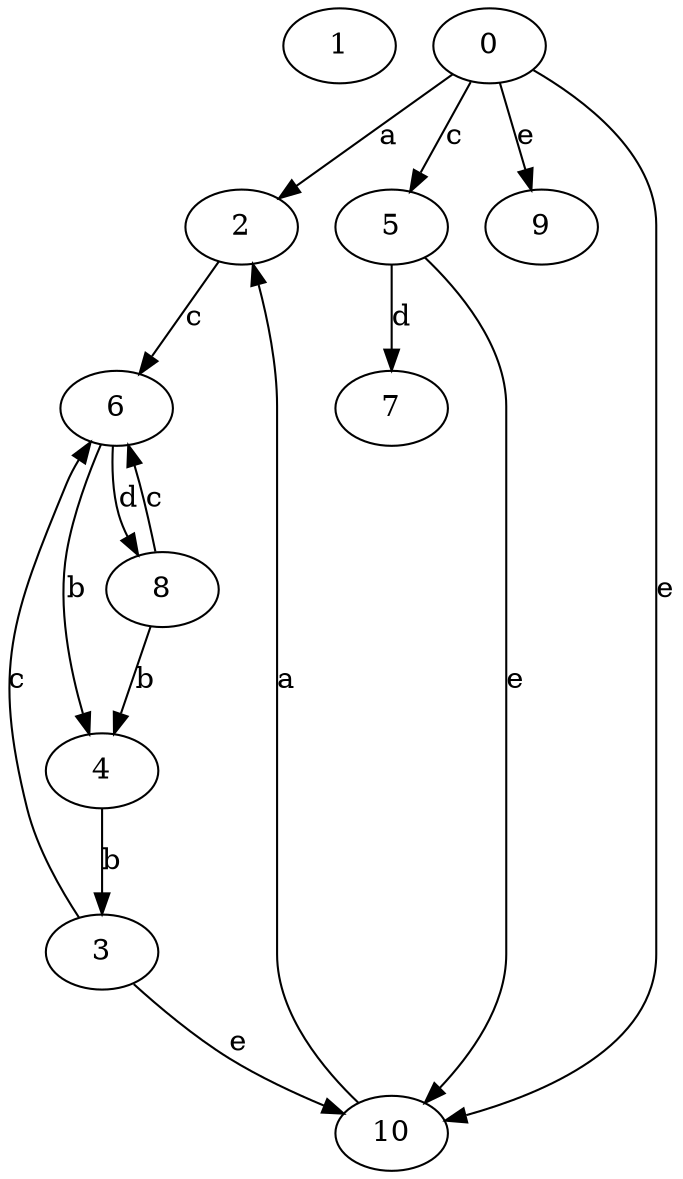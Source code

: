 strict digraph  {
1;
2;
0;
3;
4;
5;
6;
7;
8;
9;
10;
2 -> 6  [label=c];
0 -> 2  [label=a];
0 -> 5  [label=c];
0 -> 9  [label=e];
0 -> 10  [label=e];
3 -> 6  [label=c];
3 -> 10  [label=e];
4 -> 3  [label=b];
5 -> 7  [label=d];
5 -> 10  [label=e];
6 -> 4  [label=b];
6 -> 8  [label=d];
8 -> 4  [label=b];
8 -> 6  [label=c];
10 -> 2  [label=a];
}
